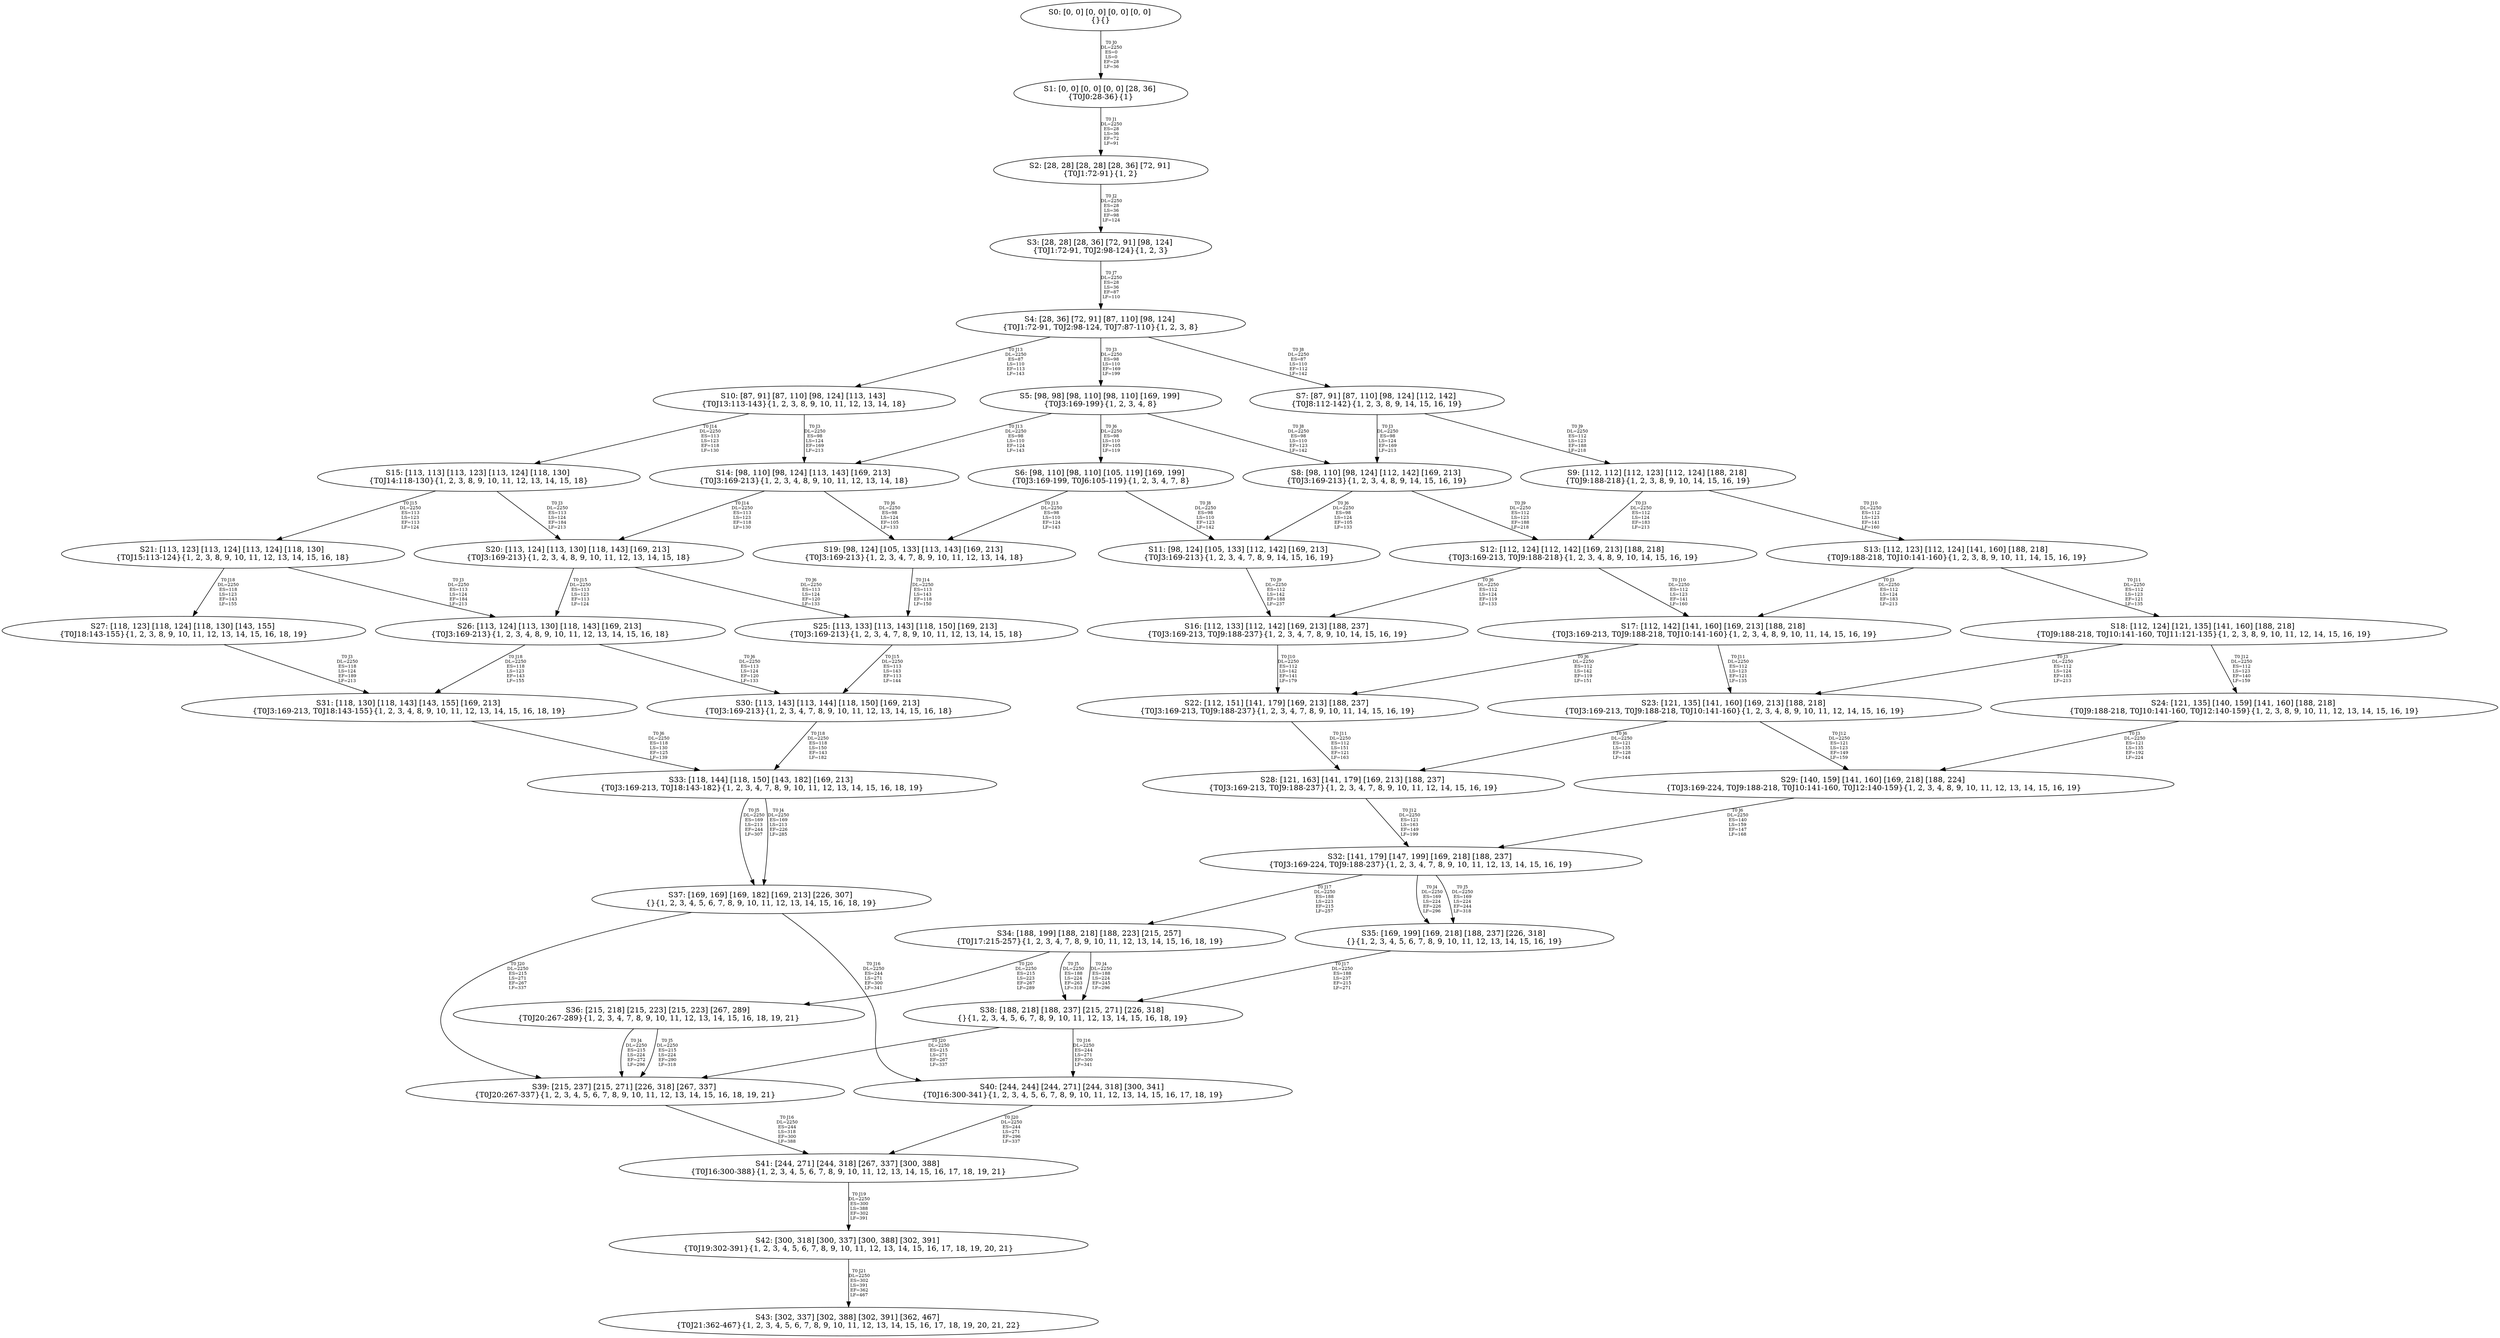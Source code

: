 digraph {
	S0[label="S0: [0, 0] [0, 0] [0, 0] [0, 0] \n{}{}"];
	S1[label="S1: [0, 0] [0, 0] [0, 0] [28, 36] \n{T0J0:28-36}{1}"];
	S2[label="S2: [28, 28] [28, 28] [28, 36] [72, 91] \n{T0J1:72-91}{1, 2}"];
	S3[label="S3: [28, 28] [28, 36] [72, 91] [98, 124] \n{T0J1:72-91, T0J2:98-124}{1, 2, 3}"];
	S4[label="S4: [28, 36] [72, 91] [87, 110] [98, 124] \n{T0J1:72-91, T0J2:98-124, T0J7:87-110}{1, 2, 3, 8}"];
	S5[label="S5: [98, 98] [98, 110] [98, 110] [169, 199] \n{T0J3:169-199}{1, 2, 3, 4, 8}"];
	S6[label="S6: [98, 110] [98, 110] [105, 119] [169, 199] \n{T0J3:169-199, T0J6:105-119}{1, 2, 3, 4, 7, 8}"];
	S7[label="S7: [87, 91] [87, 110] [98, 124] [112, 142] \n{T0J8:112-142}{1, 2, 3, 8, 9, 14, 15, 16, 19}"];
	S8[label="S8: [98, 110] [98, 124] [112, 142] [169, 213] \n{T0J3:169-213}{1, 2, 3, 4, 8, 9, 14, 15, 16, 19}"];
	S9[label="S9: [112, 112] [112, 123] [112, 124] [188, 218] \n{T0J9:188-218}{1, 2, 3, 8, 9, 10, 14, 15, 16, 19}"];
	S10[label="S10: [87, 91] [87, 110] [98, 124] [113, 143] \n{T0J13:113-143}{1, 2, 3, 8, 9, 10, 11, 12, 13, 14, 18}"];
	S11[label="S11: [98, 124] [105, 133] [112, 142] [169, 213] \n{T0J3:169-213}{1, 2, 3, 4, 7, 8, 9, 14, 15, 16, 19}"];
	S12[label="S12: [112, 124] [112, 142] [169, 213] [188, 218] \n{T0J3:169-213, T0J9:188-218}{1, 2, 3, 4, 8, 9, 10, 14, 15, 16, 19}"];
	S13[label="S13: [112, 123] [112, 124] [141, 160] [188, 218] \n{T0J9:188-218, T0J10:141-160}{1, 2, 3, 8, 9, 10, 11, 14, 15, 16, 19}"];
	S14[label="S14: [98, 110] [98, 124] [113, 143] [169, 213] \n{T0J3:169-213}{1, 2, 3, 4, 8, 9, 10, 11, 12, 13, 14, 18}"];
	S15[label="S15: [113, 113] [113, 123] [113, 124] [118, 130] \n{T0J14:118-130}{1, 2, 3, 8, 9, 10, 11, 12, 13, 14, 15, 18}"];
	S16[label="S16: [112, 133] [112, 142] [169, 213] [188, 237] \n{T0J3:169-213, T0J9:188-237}{1, 2, 3, 4, 7, 8, 9, 10, 14, 15, 16, 19}"];
	S17[label="S17: [112, 142] [141, 160] [169, 213] [188, 218] \n{T0J3:169-213, T0J9:188-218, T0J10:141-160}{1, 2, 3, 4, 8, 9, 10, 11, 14, 15, 16, 19}"];
	S18[label="S18: [112, 124] [121, 135] [141, 160] [188, 218] \n{T0J9:188-218, T0J10:141-160, T0J11:121-135}{1, 2, 3, 8, 9, 10, 11, 12, 14, 15, 16, 19}"];
	S19[label="S19: [98, 124] [105, 133] [113, 143] [169, 213] \n{T0J3:169-213}{1, 2, 3, 4, 7, 8, 9, 10, 11, 12, 13, 14, 18}"];
	S20[label="S20: [113, 124] [113, 130] [118, 143] [169, 213] \n{T0J3:169-213}{1, 2, 3, 4, 8, 9, 10, 11, 12, 13, 14, 15, 18}"];
	S21[label="S21: [113, 123] [113, 124] [113, 124] [118, 130] \n{T0J15:113-124}{1, 2, 3, 8, 9, 10, 11, 12, 13, 14, 15, 16, 18}"];
	S22[label="S22: [112, 151] [141, 179] [169, 213] [188, 237] \n{T0J3:169-213, T0J9:188-237}{1, 2, 3, 4, 7, 8, 9, 10, 11, 14, 15, 16, 19}"];
	S23[label="S23: [121, 135] [141, 160] [169, 213] [188, 218] \n{T0J3:169-213, T0J9:188-218, T0J10:141-160}{1, 2, 3, 4, 8, 9, 10, 11, 12, 14, 15, 16, 19}"];
	S24[label="S24: [121, 135] [140, 159] [141, 160] [188, 218] \n{T0J9:188-218, T0J10:141-160, T0J12:140-159}{1, 2, 3, 8, 9, 10, 11, 12, 13, 14, 15, 16, 19}"];
	S25[label="S25: [113, 133] [113, 143] [118, 150] [169, 213] \n{T0J3:169-213}{1, 2, 3, 4, 7, 8, 9, 10, 11, 12, 13, 14, 15, 18}"];
	S26[label="S26: [113, 124] [113, 130] [118, 143] [169, 213] \n{T0J3:169-213}{1, 2, 3, 4, 8, 9, 10, 11, 12, 13, 14, 15, 16, 18}"];
	S27[label="S27: [118, 123] [118, 124] [118, 130] [143, 155] \n{T0J18:143-155}{1, 2, 3, 8, 9, 10, 11, 12, 13, 14, 15, 16, 18, 19}"];
	S28[label="S28: [121, 163] [141, 179] [169, 213] [188, 237] \n{T0J3:169-213, T0J9:188-237}{1, 2, 3, 4, 7, 8, 9, 10, 11, 12, 14, 15, 16, 19}"];
	S29[label="S29: [140, 159] [141, 160] [169, 218] [188, 224] \n{T0J3:169-224, T0J9:188-218, T0J10:141-160, T0J12:140-159}{1, 2, 3, 4, 8, 9, 10, 11, 12, 13, 14, 15, 16, 19}"];
	S30[label="S30: [113, 143] [113, 144] [118, 150] [169, 213] \n{T0J3:169-213}{1, 2, 3, 4, 7, 8, 9, 10, 11, 12, 13, 14, 15, 16, 18}"];
	S31[label="S31: [118, 130] [118, 143] [143, 155] [169, 213] \n{T0J3:169-213, T0J18:143-155}{1, 2, 3, 4, 8, 9, 10, 11, 12, 13, 14, 15, 16, 18, 19}"];
	S32[label="S32: [141, 179] [147, 199] [169, 218] [188, 237] \n{T0J3:169-224, T0J9:188-237}{1, 2, 3, 4, 7, 8, 9, 10, 11, 12, 13, 14, 15, 16, 19}"];
	S33[label="S33: [118, 144] [118, 150] [143, 182] [169, 213] \n{T0J3:169-213, T0J18:143-182}{1, 2, 3, 4, 7, 8, 9, 10, 11, 12, 13, 14, 15, 16, 18, 19}"];
	S34[label="S34: [188, 199] [188, 218] [188, 223] [215, 257] \n{T0J17:215-257}{1, 2, 3, 4, 7, 8, 9, 10, 11, 12, 13, 14, 15, 16, 18, 19}"];
	S35[label="S35: [169, 199] [169, 218] [188, 237] [226, 318] \n{}{1, 2, 3, 4, 5, 6, 7, 8, 9, 10, 11, 12, 13, 14, 15, 16, 19}"];
	S36[label="S36: [215, 218] [215, 223] [215, 223] [267, 289] \n{T0J20:267-289}{1, 2, 3, 4, 7, 8, 9, 10, 11, 12, 13, 14, 15, 16, 18, 19, 21}"];
	S37[label="S37: [169, 169] [169, 182] [169, 213] [226, 307] \n{}{1, 2, 3, 4, 5, 6, 7, 8, 9, 10, 11, 12, 13, 14, 15, 16, 18, 19}"];
	S38[label="S38: [188, 218] [188, 237] [215, 271] [226, 318] \n{}{1, 2, 3, 4, 5, 6, 7, 8, 9, 10, 11, 12, 13, 14, 15, 16, 18, 19}"];
	S39[label="S39: [215, 237] [215, 271] [226, 318] [267, 337] \n{T0J20:267-337}{1, 2, 3, 4, 5, 6, 7, 8, 9, 10, 11, 12, 13, 14, 15, 16, 18, 19, 21}"];
	S40[label="S40: [244, 244] [244, 271] [244, 318] [300, 341] \n{T0J16:300-341}{1, 2, 3, 4, 5, 6, 7, 8, 9, 10, 11, 12, 13, 14, 15, 16, 17, 18, 19}"];
	S41[label="S41: [244, 271] [244, 318] [267, 337] [300, 388] \n{T0J16:300-388}{1, 2, 3, 4, 5, 6, 7, 8, 9, 10, 11, 12, 13, 14, 15, 16, 17, 18, 19, 21}"];
	S42[label="S42: [300, 318] [300, 337] [300, 388] [302, 391] \n{T0J19:302-391}{1, 2, 3, 4, 5, 6, 7, 8, 9, 10, 11, 12, 13, 14, 15, 16, 17, 18, 19, 20, 21}"];
	S43[label="S43: [302, 337] [302, 388] [302, 391] [362, 467] \n{T0J21:362-467}{1, 2, 3, 4, 5, 6, 7, 8, 9, 10, 11, 12, 13, 14, 15, 16, 17, 18, 19, 20, 21, 22}"];
	S0 -> S1[label="T0 J0\nDL=2250\nES=0\nLS=0\nEF=28\nLF=36",fontsize=8];
	S1 -> S2[label="T0 J1\nDL=2250\nES=28\nLS=36\nEF=72\nLF=91",fontsize=8];
	S2 -> S3[label="T0 J2\nDL=2250\nES=28\nLS=36\nEF=98\nLF=124",fontsize=8];
	S3 -> S4[label="T0 J7\nDL=2250\nES=28\nLS=36\nEF=87\nLF=110",fontsize=8];
	S4 -> S5[label="T0 J3\nDL=2250\nES=98\nLS=110\nEF=169\nLF=199",fontsize=8];
	S4 -> S7[label="T0 J8\nDL=2250\nES=87\nLS=110\nEF=112\nLF=142",fontsize=8];
	S4 -> S10[label="T0 J13\nDL=2250\nES=87\nLS=110\nEF=113\nLF=143",fontsize=8];
	S5 -> S6[label="T0 J6\nDL=2250\nES=98\nLS=110\nEF=105\nLF=119",fontsize=8];
	S5 -> S8[label="T0 J8\nDL=2250\nES=98\nLS=110\nEF=123\nLF=142",fontsize=8];
	S5 -> S14[label="T0 J13\nDL=2250\nES=98\nLS=110\nEF=124\nLF=143",fontsize=8];
	S6 -> S11[label="T0 J8\nDL=2250\nES=98\nLS=110\nEF=123\nLF=142",fontsize=8];
	S6 -> S19[label="T0 J13\nDL=2250\nES=98\nLS=110\nEF=124\nLF=143",fontsize=8];
	S7 -> S8[label="T0 J3\nDL=2250\nES=98\nLS=124\nEF=169\nLF=213",fontsize=8];
	S7 -> S9[label="T0 J9\nDL=2250\nES=112\nLS=123\nEF=188\nLF=218",fontsize=8];
	S8 -> S11[label="T0 J6\nDL=2250\nES=98\nLS=124\nEF=105\nLF=133",fontsize=8];
	S8 -> S12[label="T0 J9\nDL=2250\nES=112\nLS=123\nEF=188\nLF=218",fontsize=8];
	S9 -> S12[label="T0 J3\nDL=2250\nES=112\nLS=124\nEF=183\nLF=213",fontsize=8];
	S9 -> S13[label="T0 J10\nDL=2250\nES=112\nLS=123\nEF=141\nLF=160",fontsize=8];
	S10 -> S14[label="T0 J3\nDL=2250\nES=98\nLS=124\nEF=169\nLF=213",fontsize=8];
	S10 -> S15[label="T0 J14\nDL=2250\nES=113\nLS=123\nEF=118\nLF=130",fontsize=8];
	S11 -> S16[label="T0 J9\nDL=2250\nES=112\nLS=142\nEF=188\nLF=237",fontsize=8];
	S12 -> S16[label="T0 J6\nDL=2250\nES=112\nLS=124\nEF=119\nLF=133",fontsize=8];
	S12 -> S17[label="T0 J10\nDL=2250\nES=112\nLS=123\nEF=141\nLF=160",fontsize=8];
	S13 -> S17[label="T0 J3\nDL=2250\nES=112\nLS=124\nEF=183\nLF=213",fontsize=8];
	S13 -> S18[label="T0 J11\nDL=2250\nES=112\nLS=123\nEF=121\nLF=135",fontsize=8];
	S14 -> S19[label="T0 J6\nDL=2250\nES=98\nLS=124\nEF=105\nLF=133",fontsize=8];
	S14 -> S20[label="T0 J14\nDL=2250\nES=113\nLS=123\nEF=118\nLF=130",fontsize=8];
	S15 -> S20[label="T0 J3\nDL=2250\nES=113\nLS=124\nEF=184\nLF=213",fontsize=8];
	S15 -> S21[label="T0 J15\nDL=2250\nES=113\nLS=123\nEF=113\nLF=124",fontsize=8];
	S16 -> S22[label="T0 J10\nDL=2250\nES=112\nLS=142\nEF=141\nLF=179",fontsize=8];
	S17 -> S22[label="T0 J6\nDL=2250\nES=112\nLS=142\nEF=119\nLF=151",fontsize=8];
	S17 -> S23[label="T0 J11\nDL=2250\nES=112\nLS=123\nEF=121\nLF=135",fontsize=8];
	S18 -> S23[label="T0 J3\nDL=2250\nES=112\nLS=124\nEF=183\nLF=213",fontsize=8];
	S18 -> S24[label="T0 J12\nDL=2250\nES=112\nLS=123\nEF=140\nLF=159",fontsize=8];
	S19 -> S25[label="T0 J14\nDL=2250\nES=113\nLS=143\nEF=118\nLF=150",fontsize=8];
	S20 -> S25[label="T0 J6\nDL=2250\nES=113\nLS=124\nEF=120\nLF=133",fontsize=8];
	S20 -> S26[label="T0 J15\nDL=2250\nES=113\nLS=123\nEF=113\nLF=124",fontsize=8];
	S21 -> S26[label="T0 J3\nDL=2250\nES=113\nLS=124\nEF=184\nLF=213",fontsize=8];
	S21 -> S27[label="T0 J18\nDL=2250\nES=118\nLS=123\nEF=143\nLF=155",fontsize=8];
	S22 -> S28[label="T0 J11\nDL=2250\nES=112\nLS=151\nEF=121\nLF=163",fontsize=8];
	S23 -> S28[label="T0 J6\nDL=2250\nES=121\nLS=135\nEF=128\nLF=144",fontsize=8];
	S23 -> S29[label="T0 J12\nDL=2250\nES=121\nLS=123\nEF=149\nLF=159",fontsize=8];
	S24 -> S29[label="T0 J3\nDL=2250\nES=121\nLS=135\nEF=192\nLF=224",fontsize=8];
	S25 -> S30[label="T0 J15\nDL=2250\nES=113\nLS=143\nEF=113\nLF=144",fontsize=8];
	S26 -> S30[label="T0 J6\nDL=2250\nES=113\nLS=124\nEF=120\nLF=133",fontsize=8];
	S26 -> S31[label="T0 J18\nDL=2250\nES=118\nLS=123\nEF=143\nLF=155",fontsize=8];
	S27 -> S31[label="T0 J3\nDL=2250\nES=118\nLS=124\nEF=189\nLF=213",fontsize=8];
	S28 -> S32[label="T0 J12\nDL=2250\nES=121\nLS=163\nEF=149\nLF=199",fontsize=8];
	S29 -> S32[label="T0 J6\nDL=2250\nES=140\nLS=159\nEF=147\nLF=168",fontsize=8];
	S30 -> S33[label="T0 J18\nDL=2250\nES=118\nLS=150\nEF=143\nLF=182",fontsize=8];
	S31 -> S33[label="T0 J6\nDL=2250\nES=118\nLS=130\nEF=125\nLF=139",fontsize=8];
	S32 -> S35[label="T0 J4\nDL=2250\nES=169\nLS=224\nEF=226\nLF=296",fontsize=8];
	S32 -> S35[label="T0 J5\nDL=2250\nES=169\nLS=224\nEF=244\nLF=318",fontsize=8];
	S32 -> S34[label="T0 J17\nDL=2250\nES=188\nLS=223\nEF=215\nLF=257",fontsize=8];
	S33 -> S37[label="T0 J4\nDL=2250\nES=169\nLS=213\nEF=226\nLF=285",fontsize=8];
	S33 -> S37[label="T0 J5\nDL=2250\nES=169\nLS=213\nEF=244\nLF=307",fontsize=8];
	S34 -> S38[label="T0 J4\nDL=2250\nES=188\nLS=224\nEF=245\nLF=296",fontsize=8];
	S34 -> S38[label="T0 J5\nDL=2250\nES=188\nLS=224\nEF=263\nLF=318",fontsize=8];
	S34 -> S36[label="T0 J20\nDL=2250\nES=215\nLS=223\nEF=267\nLF=289",fontsize=8];
	S35 -> S38[label="T0 J17\nDL=2250\nES=188\nLS=237\nEF=215\nLF=271",fontsize=8];
	S36 -> S39[label="T0 J4\nDL=2250\nES=215\nLS=224\nEF=272\nLF=296",fontsize=8];
	S36 -> S39[label="T0 J5\nDL=2250\nES=215\nLS=224\nEF=290\nLF=318",fontsize=8];
	S37 -> S40[label="T0 J16\nDL=2250\nES=244\nLS=271\nEF=300\nLF=341",fontsize=8];
	S37 -> S39[label="T0 J20\nDL=2250\nES=215\nLS=271\nEF=267\nLF=337",fontsize=8];
	S38 -> S40[label="T0 J16\nDL=2250\nES=244\nLS=271\nEF=300\nLF=341",fontsize=8];
	S38 -> S39[label="T0 J20\nDL=2250\nES=215\nLS=271\nEF=267\nLF=337",fontsize=8];
	S39 -> S41[label="T0 J16\nDL=2250\nES=244\nLS=318\nEF=300\nLF=388",fontsize=8];
	S40 -> S41[label="T0 J20\nDL=2250\nES=244\nLS=271\nEF=296\nLF=337",fontsize=8];
	S41 -> S42[label="T0 J19\nDL=2250\nES=300\nLS=388\nEF=302\nLF=391",fontsize=8];
	S42 -> S43[label="T0 J21\nDL=2250\nES=302\nLS=391\nEF=362\nLF=467",fontsize=8];
}
